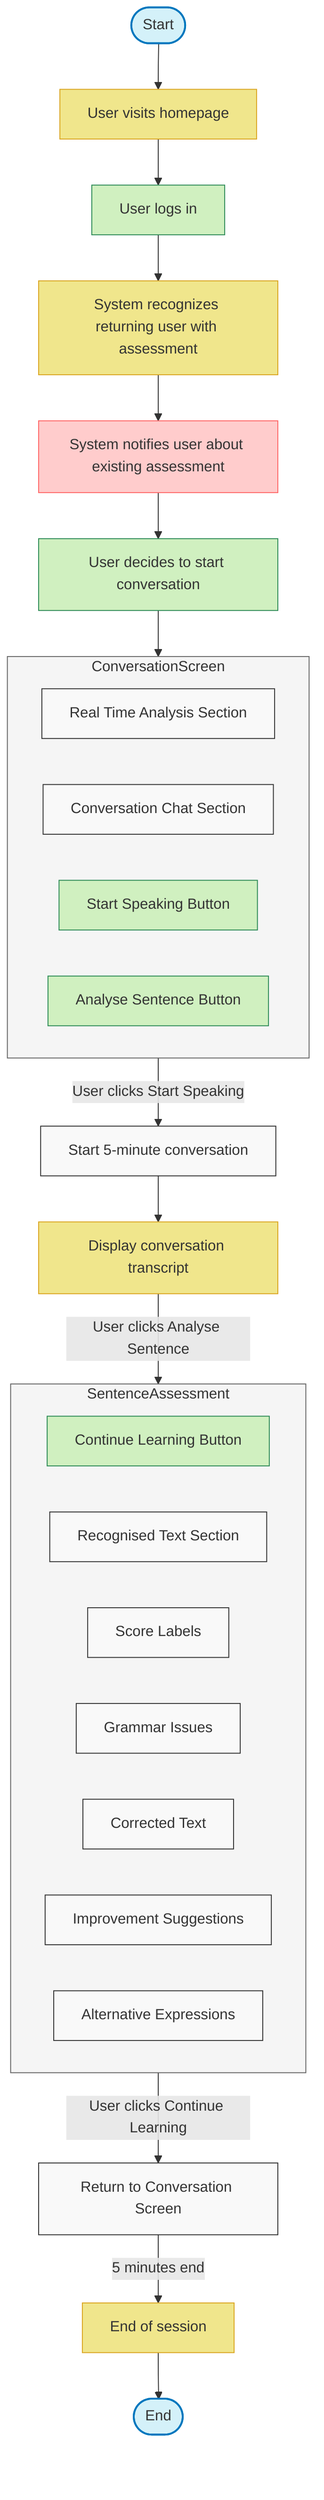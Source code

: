 flowchart TB
    %% Main flow states
    Start([Start]) --> HomePage[User visits homepage]
    HomePage --> Login[User logs in]
    
    %% User recognition
    Login --> UserRecognition[System recognizes returning user with assessment]
    UserRecognition --> AssessmentNotification[System notifies user about existing assessment]
    AssessmentNotification --> UserDecision[User decides to start conversation]
    UserDecision --> ConversationScreen[Redirect to Conversation Screen]
    
    %% Conversation screen components
    subgraph ConversationScreen
        LeftSection[Real Time Analysis Section]
        RightSection[Conversation Chat Section]
        StartSpeakingButton[Start Speaking Button]
        AnalyseSentenceButton[Analyse Sentence Button]
    end
    
    %% Conversation actions
    ConversationScreen --> |User clicks Start Speaking| StartConvo[Start 5-minute conversation]
    StartConvo --> ShowTranscript[Display conversation transcript]
    ShowTranscript --> |User clicks Analyse Sentence| SentenceAssessment[Display Sentence Assessment Modal]
    
    %% Sentence assessment components
    subgraph SentenceAssessment
        ContinueLearningButton[Continue Learning Button]
        RecognisedText[Recognised Text Section]
        ScoreLabels[Score Labels]
        GrammarIssues[Grammar Issues]
        CorrectedText[Corrected Text]
        ImprovementSuggestions[Improvement Suggestions]
        AlternativeExpressions[Alternative Expressions]
    end
    
    %% Final actions
    SentenceAssessment --> |User clicks Continue Learning| ReturnToConvo[Return to Conversation Screen]
    ReturnToConvo --> |5 minutes end| SessionEnd[End of session]
    SessionEnd --> End([End])
    
    %% Style
    classDef default fill:#f9f9f9,stroke:#333,stroke-width:1px;
    classDef mainState fill:#d4f1f9,stroke:#0077be,stroke-width:2px;
    classDef decision fill:#ffe6cc,stroke:#d79b00,stroke-width:2px;
    classDef subgraphStyle fill:#f5f5f5,stroke:#666,stroke-width:1px;
    classDef userAction fill:#d0f0c0,stroke:#2e8b57,stroke-width:1px;
    classDef systemAction fill:#f0e68c,stroke:#daa520,stroke-width:1px;
    classDef notification fill:#ffcccc,stroke:#ff6666,stroke-width:1px;
    
    class Start,End mainState;
    class ConversationScreen,SentenceAssessment subgraphStyle;
    class Login,UserDecision,StartSpeakingButton,AnalyseSentenceButton,ContinueLearningButton userAction;
    class HomePage,UserRecognition,ShowTranscript,SessionEnd systemAction;
    class AssessmentNotification notification;